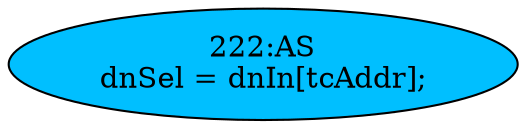 strict digraph "" {
	node [label="\N"];
	"222:AS"	 [ast="<pyverilog.vparser.ast.Assign object at 0x7f9e057e7b10>",
		def_var="['dnSel']",
		fillcolor=deepskyblue,
		label="222:AS
dnSel = dnIn[tcAddr];",
		statements="[]",
		style=filled,
		typ=Assign,
		use_var="['dnIn', 'tcAddr']"];
}
